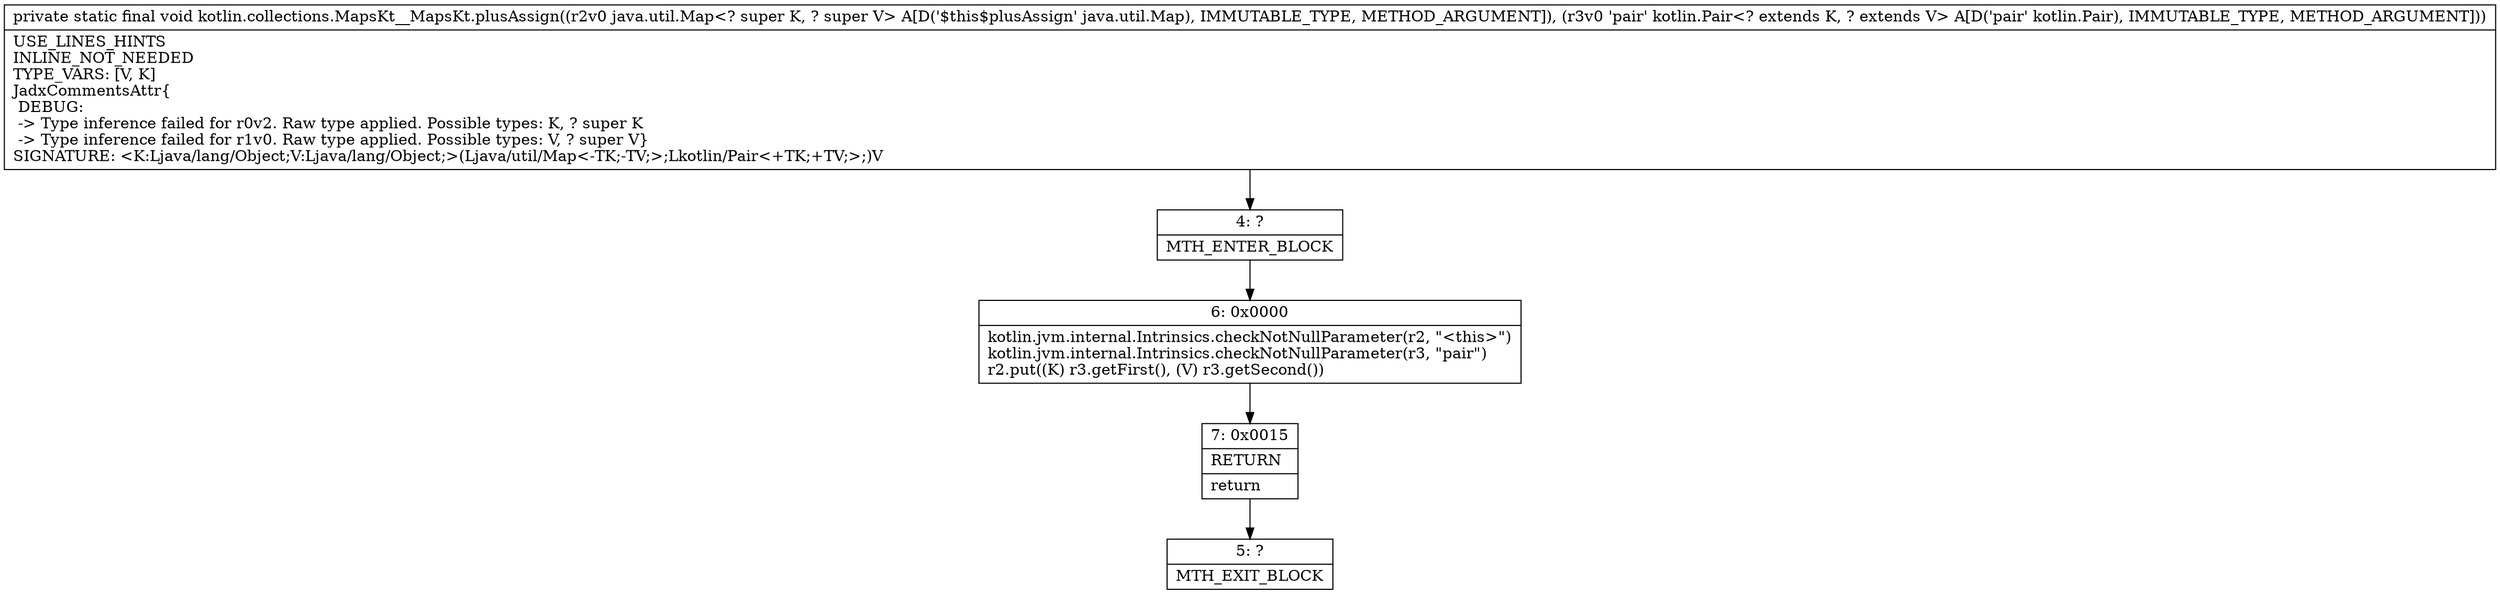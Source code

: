 digraph "CFG forkotlin.collections.MapsKt__MapsKt.plusAssign(Ljava\/util\/Map;Lkotlin\/Pair;)V" {
Node_4 [shape=record,label="{4\:\ ?|MTH_ENTER_BLOCK\l}"];
Node_6 [shape=record,label="{6\:\ 0x0000|kotlin.jvm.internal.Intrinsics.checkNotNullParameter(r2, \"\<this\>\")\lkotlin.jvm.internal.Intrinsics.checkNotNullParameter(r3, \"pair\")\lr2.put((K) r3.getFirst(), (V) r3.getSecond())\l}"];
Node_7 [shape=record,label="{7\:\ 0x0015|RETURN\l|return\l}"];
Node_5 [shape=record,label="{5\:\ ?|MTH_EXIT_BLOCK\l}"];
MethodNode[shape=record,label="{private static final void kotlin.collections.MapsKt__MapsKt.plusAssign((r2v0 java.util.Map\<? super K, ? super V\> A[D('$this$plusAssign' java.util.Map), IMMUTABLE_TYPE, METHOD_ARGUMENT]), (r3v0 'pair' kotlin.Pair\<? extends K, ? extends V\> A[D('pair' kotlin.Pair), IMMUTABLE_TYPE, METHOD_ARGUMENT]))  | USE_LINES_HINTS\lINLINE_NOT_NEEDED\lTYPE_VARS: [V, K]\lJadxCommentsAttr\{\l DEBUG: \l \-\> Type inference failed for r0v2. Raw type applied. Possible types: K, ? super K\l \-\> Type inference failed for r1v0. Raw type applied. Possible types: V, ? super V\}\lSIGNATURE: \<K:Ljava\/lang\/Object;V:Ljava\/lang\/Object;\>(Ljava\/util\/Map\<\-TK;\-TV;\>;Lkotlin\/Pair\<+TK;+TV;\>;)V\l}"];
MethodNode -> Node_4;Node_4 -> Node_6;
Node_6 -> Node_7;
Node_7 -> Node_5;
}

